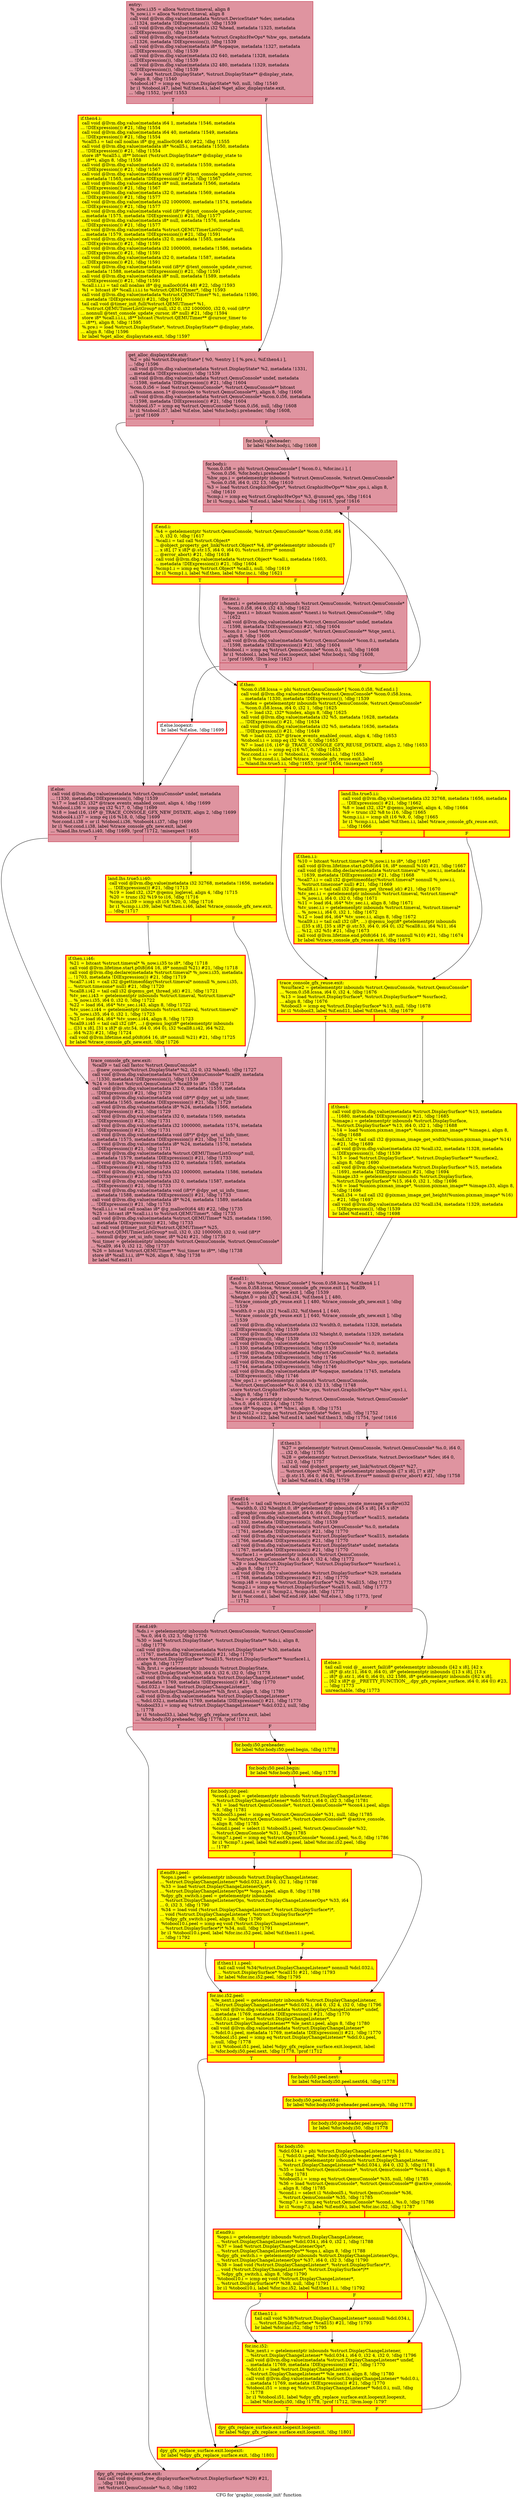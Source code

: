 digraph "CFG for 'graphic_console_init' function" {
	label="CFG for 'graphic_console_init' function";

	Node0x564187e5e540 [shape=record,color="#b70d28ff", style=filled, fillcolor="#b70d2870",label="{entry:\l  %_now.i.i35 = alloca %struct.timeval, align 8\l  %_now.i.i = alloca %struct.timeval, align 8\l  call void @llvm.dbg.value(metadata %struct.DeviceState* %dev, metadata\l... !1324, metadata !DIExpression()), !dbg !1539\l  call void @llvm.dbg.value(metadata i32 %head, metadata !1325, metadata\l... !DIExpression()), !dbg !1539\l  call void @llvm.dbg.value(metadata %struct.GraphicHwOps* %hw_ops, metadata\l... !1326, metadata !DIExpression()), !dbg !1539\l  call void @llvm.dbg.value(metadata i8* %opaque, metadata !1327, metadata\l... !DIExpression()), !dbg !1539\l  call void @llvm.dbg.value(metadata i32 640, metadata !1328, metadata\l... !DIExpression()), !dbg !1539\l  call void @llvm.dbg.value(metadata i32 480, metadata !1329, metadata\l... !DIExpression()), !dbg !1539\l  %0 = load %struct.DisplayState*, %struct.DisplayState** @display_state,\l... align 8, !dbg !1540\l  %tobool.i47 = icmp eq %struct.DisplayState* %0, null, !dbg !1540\l  br i1 %tobool.i47, label %if.then4.i, label %get_alloc_displaystate.exit,\l... !dbg !1552, !prof !1553\l|{<s0>T|<s1>F}}"];
	Node0x564187e5e540:s0 -> Node0x56418809ba80;
	Node0x564187e5e540:s1 -> Node0x564187fbb1d0;
	Node0x56418809ba80 [shape=record,penwidth=3.0, style="filled", color="red", fillcolor="yellow",label="{if.then4.i:                                       \l  call void @llvm.dbg.value(metadata i64 1, metadata !1546, metadata\l... !DIExpression()) #21, !dbg !1554\l  call void @llvm.dbg.value(metadata i64 40, metadata !1549, metadata\l... !DIExpression()) #21, !dbg !1554\l  %call5.i = tail call noalias i8* @g_malloc0(i64 40) #22, !dbg !1555\l  call void @llvm.dbg.value(metadata i8* %call5.i, metadata !1550, metadata\l... !DIExpression()) #21, !dbg !1554\l  store i8* %call5.i, i8** bitcast (%struct.DisplayState** @display_state to\l... i8**), align 8, !dbg !1558\l  call void @llvm.dbg.value(metadata i32 0, metadata !1559, metadata\l... !DIExpression()) #21, !dbg !1567\l  call void @llvm.dbg.value(metadata void (i8*)* @text_console_update_cursor,\l... metadata !1565, metadata !DIExpression()) #21, !dbg !1567\l  call void @llvm.dbg.value(metadata i8* null, metadata !1566, metadata\l... !DIExpression()) #21, !dbg !1567\l  call void @llvm.dbg.value(metadata i32 0, metadata !1569, metadata\l... !DIExpression()) #21, !dbg !1577\l  call void @llvm.dbg.value(metadata i32 1000000, metadata !1574, metadata\l... !DIExpression()) #21, !dbg !1577\l  call void @llvm.dbg.value(metadata void (i8*)* @text_console_update_cursor,\l... metadata !1575, metadata !DIExpression()) #21, !dbg !1577\l  call void @llvm.dbg.value(metadata i8* null, metadata !1576, metadata\l... !DIExpression()) #21, !dbg !1577\l  call void @llvm.dbg.value(metadata %struct.QEMUTimerListGroup* null,\l... metadata !1579, metadata !DIExpression()) #21, !dbg !1591\l  call void @llvm.dbg.value(metadata i32 0, metadata !1585, metadata\l... !DIExpression()) #21, !dbg !1591\l  call void @llvm.dbg.value(metadata i32 1000000, metadata !1586, metadata\l... !DIExpression()) #21, !dbg !1591\l  call void @llvm.dbg.value(metadata i32 0, metadata !1587, metadata\l... !DIExpression()) #21, !dbg !1591\l  call void @llvm.dbg.value(metadata void (i8*)* @text_console_update_cursor,\l... metadata !1588, metadata !DIExpression()) #21, !dbg !1591\l  call void @llvm.dbg.value(metadata i8* null, metadata !1589, metadata\l... !DIExpression()) #21, !dbg !1591\l  %call.i.i.i.i = tail call noalias i8* @g_malloc0(i64 48) #22, !dbg !1593\l  %1 = bitcast i8* %call.i.i.i.i to %struct.QEMUTimer*, !dbg !1593\l  call void @llvm.dbg.value(metadata %struct.QEMUTimer* %1, metadata !1590,\l... metadata !DIExpression()) #21, !dbg !1591\l  tail call void @timer_init_full(%struct.QEMUTimer* %1,\l... %struct.QEMUTimerListGroup* null, i32 0, i32 1000000, i32 0, void (i8*)*\l... nonnull @text_console_update_cursor, i8* null) #21, !dbg !1594\l  store i8* %call.i.i.i.i, i8** bitcast (%struct.QEMUTimer** @cursor_timer to\l... i8**), align 8, !dbg !1595\l  %.pre.i = load %struct.DisplayState*, %struct.DisplayState** @display_state,\l... align 8, !dbg !1596\l  br label %get_alloc_displaystate.exit, !dbg !1597\l}"];
	Node0x56418809ba80 -> Node0x564187fbb1d0;
	Node0x564187fbb1d0 [shape=record,color="#b70d28ff", style=filled, fillcolor="#b70d2870",label="{get_alloc_displaystate.exit:                      \l  %2 = phi %struct.DisplayState* [ %0, %entry ], [ %.pre.i, %if.then4.i ],\l... !dbg !1596\l  call void @llvm.dbg.value(metadata %struct.DisplayState* %2, metadata !1331,\l... metadata !DIExpression()), !dbg !1539\l  call void @llvm.dbg.value(metadata %struct.QemuConsole* undef, metadata\l... !1598, metadata !DIExpression()) #21, !dbg !1604\l  %con.0.i56 = load %struct.QemuConsole*, %struct.QemuConsole** bitcast\l... (%union.anon.1* @consoles to %struct.QemuConsole**), align 8, !dbg !1606\l  call void @llvm.dbg.value(metadata %struct.QemuConsole* %con.0.i56, metadata\l... !1598, metadata !DIExpression()) #21, !dbg !1604\l  %tobool.i57 = icmp eq %struct.QemuConsole* %con.0.i56, null, !dbg !1608\l  br i1 %tobool.i57, label %if.else, label %for.body.i.preheader, !dbg !1608,\l... !prof !1609\l|{<s0>T|<s1>F}}"];
	Node0x564187fbb1d0:s0 -> Node0x564187ddf180;
	Node0x564187fbb1d0:s1 -> Node0x564188251270;
	Node0x564188251270 [shape=record,color="#b70d28ff", style=filled, fillcolor="#be242e70",label="{for.body.i.preheader:                             \l  br label %for.body.i, !dbg !1608\l}"];
	Node0x564188251270 -> Node0x5641880837f0;
	Node0x5641880837f0 [shape=record,color="#b70d28ff", style=filled, fillcolor="#b70d2870",label="{for.body.i:                                       \l  %con.0.i58 = phi %struct.QemuConsole* [ %con.0.i, %for.inc.i ], [\l... %con.0.i56, %for.body.i.preheader ]\l  %hw_ops.i = getelementptr inbounds %struct.QemuConsole, %struct.QemuConsole*\l... %con.0.i58, i64 0, i32 13, !dbg !1610\l  %3 = load %struct.GraphicHwOps*, %struct.GraphicHwOps** %hw_ops.i, align 8,\l... !dbg !1610\l  %cmp.i = icmp eq %struct.GraphicHwOps* %3, @unused_ops, !dbg !1614\l  br i1 %cmp.i, label %if.end.i, label %for.inc.i, !dbg !1615, !prof !1616\l|{<s0>T|<s1>F}}"];
	Node0x5641880837f0:s0 -> Node0x564187ad1e70;
	Node0x5641880837f0:s1 -> Node0x564188083b20;
	Node0x564187ad1e70 [shape=record,penwidth=3.0, style="filled", color="red", fillcolor="yellow",label="{if.end.i:                                         \l  %4 = getelementptr %struct.QemuConsole, %struct.QemuConsole* %con.0.i58, i64\l... 0, i32 0, !dbg !1617\l  %call.i = tail call %struct.Object*\l... @object_property_get_link(%struct.Object* %4, i8* getelementptr inbounds ([7\l... x i8], [7 x i8]* @.str.15, i64 0, i64 0), %struct.Error** nonnull\l... @error_abort) #21, !dbg !1618\l  call void @llvm.dbg.value(metadata %struct.Object* %call.i, metadata !1603,\l... metadata !DIExpression()) #21, !dbg !1604\l  %cmp1.i = icmp eq %struct.Object* %call.i, null, !dbg !1619\l  br i1 %cmp1.i, label %if.then, label %for.inc.i, !dbg !1621\l|{<s0>T|<s1>F}}"];
	Node0x564187ad1e70:s0 -> Node0x564187ddf0e0;
	Node0x564187ad1e70:s1 -> Node0x564188083b20;
	Node0x564188083b20 [shape=record,color="#b70d28ff", style=filled, fillcolor="#b70d2870",label="{for.inc.i:                                        \l  %next.i = getelementptr inbounds %struct.QemuConsole, %struct.QemuConsole*\l... %con.0.i58, i64 0, i32 43, !dbg !1622\l  %tqe_next.i = bitcast %union.anon* %next.i to %struct.QemuConsole**, !dbg\l... !1622\l  call void @llvm.dbg.value(metadata %struct.QemuConsole* undef, metadata\l... !1598, metadata !DIExpression()) #21, !dbg !1604\l  %con.0.i = load %struct.QemuConsole*, %struct.QemuConsole** %tqe_next.i,\l... align 8, !dbg !1606\l  call void @llvm.dbg.value(metadata %struct.QemuConsole* %con.0.i, metadata\l... !1598, metadata !DIExpression()) #21, !dbg !1604\l  %tobool.i = icmp eq %struct.QemuConsole* %con.0.i, null, !dbg !1608\l  br i1 %tobool.i, label %if.else.loopexit, label %for.body.i, !dbg !1608,\l... !prof !1609, !llvm.loop !1623\l|{<s0>T|<s1>F}}"];
	Node0x564188083b20:s0 -> Node0x56418829c070;
	Node0x564188083b20:s1 -> Node0x5641880837f0;
	Node0x564187ddf0e0 [shape=record,penwidth=3.0, style="filled", color="red", fillcolor="yellow",label="{if.then:                                          \l  %con.0.i58.lcssa = phi %struct.QemuConsole* [ %con.0.i58, %if.end.i ]\l  call void @llvm.dbg.value(metadata %struct.QemuConsole* %con.0.i58.lcssa,\l... metadata !1330, metadata !DIExpression()), !dbg !1539\l  %index = getelementptr inbounds %struct.QemuConsole, %struct.QemuConsole*\l... %con.0.i58.lcssa, i64 0, i32 1, !dbg !1625\l  %5 = load i32, i32* %index, align 8, !dbg !1625\l  call void @llvm.dbg.value(metadata i32 %5, metadata !1628, metadata\l... !DIExpression()) #21, !dbg !1634\l  call void @llvm.dbg.value(metadata i32 %5, metadata !1636, metadata\l... !DIExpression()) #21, !dbg !1649\l  %6 = load i32, i32* @trace_events_enabled_count, align 4, !dbg !1653\l  %tobool.i.i = icmp eq i32 %6, 0, !dbg !1653\l  %7 = load i16, i16* @_TRACE_CONSOLE_GFX_REUSE_DSTATE, align 2, !dbg !1653\l  %tobool4.i.i = icmp eq i16 %7, 0, !dbg !1653\l  %or.cond.i.i = or i1 %tobool.i.i, %tobool4.i.i, !dbg !1653\l  br i1 %or.cond.i.i, label %trace_console_gfx_reuse.exit, label\l... %land.lhs.true5.i.i, !dbg !1653, !prof !1654, !misexpect !1655\l|{<s0>T|<s1>F}}"];
	Node0x564187ddf0e0:s0 -> Node0x564187eabec0;
	Node0x564187ddf0e0:s1 -> Node0x564187f5b3d0;
	Node0x564187f5b3d0 [shape=record,penwidth=3.0, style="filled", color="red", fillcolor="yellow",label="{land.lhs.true5.i.i:                               \l  call void @llvm.dbg.value(metadata i32 32768, metadata !1656, metadata\l... !DIExpression()) #21, !dbg !1662\l  %8 = load i32, i32* @qemu_loglevel, align 4, !dbg !1664\l  %9 = trunc i32 %8 to i16, !dbg !1665\l  %cmp.i.i.i = icmp slt i16 %9, 0, !dbg !1665\l  br i1 %cmp.i.i.i, label %if.then.i.i, label %trace_console_gfx_reuse.exit,\l... !dbg !1666\l|{<s0>T|<s1>F}}"];
	Node0x564187f5b3d0:s0 -> Node0x564187eca5a0;
	Node0x564187f5b3d0:s1 -> Node0x564187eabec0;
	Node0x564187eca5a0 [shape=record,penwidth=3.0, style="filled", color="red", fillcolor="yellow",label="{if.then.i.i:                                      \l  %10 = bitcast %struct.timeval* %_now.i.i to i8*, !dbg !1667\l  call void @llvm.lifetime.start.p0i8(i64 16, i8* nonnull %10) #21, !dbg !1667\l  call void @llvm.dbg.declare(metadata %struct.timeval* %_now.i.i, metadata\l... !1639, metadata !DIExpression()) #21, !dbg !1668\l  %call7.i.i = call i32 @gettimeofday(%struct.timeval* nonnull %_now.i.i,\l... %struct.timezone* null) #21, !dbg !1669\l  %call8.i.i = tail call i32 @qemu_get_thread_id() #21, !dbg !1670\l  %tv_sec.i.i = getelementptr inbounds %struct.timeval, %struct.timeval*\l... %_now.i.i, i64 0, i32 0, !dbg !1671\l  %11 = load i64, i64* %tv_sec.i.i, align 8, !dbg !1671\l  %tv_usec.i.i = getelementptr inbounds %struct.timeval, %struct.timeval*\l... %_now.i.i, i64 0, i32 1, !dbg !1672\l  %12 = load i64, i64* %tv_usec.i.i, align 8, !dbg !1672\l  %call9.i.i = tail call i32 (i8*, ...) @qemu_log(i8* getelementptr inbounds\l... ([35 x i8], [35 x i8]* @.str.53, i64 0, i64 0), i32 %call8.i.i, i64 %11, i64\l... %12, i32 %5) #21, !dbg !1673\l  call void @llvm.lifetime.end.p0i8(i64 16, i8* nonnull %10) #21, !dbg !1674\l  br label %trace_console_gfx_reuse.exit, !dbg !1675\l}"];
	Node0x564187eca5a0 -> Node0x564187eabec0;
	Node0x564187eabec0 [shape=record,penwidth=3.0, style="filled", color="red", fillcolor="yellow",label="{trace_console_gfx_reuse.exit:                     \l  %surface2 = getelementptr inbounds %struct.QemuConsole, %struct.QemuConsole*\l... %con.0.i58.lcssa, i64 0, i32 4, !dbg !1676\l  %13 = load %struct.DisplaySurface*, %struct.DisplaySurface** %surface2,\l... align 8, !dbg !1676\l  %tobool3 = icmp eq %struct.DisplaySurface* %13, null, !dbg !1678\l  br i1 %tobool3, label %if.end11, label %if.then4, !dbg !1679\l|{<s0>T|<s1>F}}"];
	Node0x564187eabec0:s0 -> Node0x564187ddf130;
	Node0x564187eabec0:s1 -> Node0x564187ad1f50;
	Node0x564187ad1f50 [shape=record,penwidth=3.0, style="filled", color="red", fillcolor="yellow",label="{if.then4:                                         \l  call void @llvm.dbg.value(metadata %struct.DisplaySurface* %13, metadata\l... !1680, metadata !DIExpression()) #21, !dbg !1685\l  %image.i = getelementptr inbounds %struct.DisplaySurface,\l... %struct.DisplaySurface* %13, i64 0, i32 1, !dbg !1688\l  %14 = load %union.pixman_image*, %union.pixman_image** %image.i, align 8,\l... !dbg !1688\l  %call.i32 = tail call i32 @pixman_image_get_width(%union.pixman_image* %14)\l... #21, !dbg !1689\l  call void @llvm.dbg.value(metadata i32 %call.i32, metadata !1328, metadata\l... !DIExpression()), !dbg !1539\l  %15 = load %struct.DisplaySurface*, %struct.DisplaySurface** %surface2,\l... align 8, !dbg !1690\l  call void @llvm.dbg.value(metadata %struct.DisplaySurface* %15, metadata\l... !1691, metadata !DIExpression()) #21, !dbg !1694\l  %image.i33 = getelementptr inbounds %struct.DisplaySurface,\l... %struct.DisplaySurface* %15, i64 0, i32 1, !dbg !1696\l  %16 = load %union.pixman_image*, %union.pixman_image** %image.i33, align 8,\l... !dbg !1696\l  %call.i34 = tail call i32 @pixman_image_get_height(%union.pixman_image* %16)\l... #21, !dbg !1697\l  call void @llvm.dbg.value(metadata i32 %call.i34, metadata !1329, metadata\l... !DIExpression()), !dbg !1539\l  br label %if.end11, !dbg !1698\l}"];
	Node0x564187ad1f50 -> Node0x564187ddf130;
	Node0x56418829c070 [shape=record,penwidth=3.0, color="red",label="{if.else.loopexit:                                 \l  br label %if.else, !dbg !1699\l}"];
	Node0x56418829c070 -> Node0x564187ddf180;
	Node0x564187ddf180 [shape=record,color="#b70d28ff", style=filled, fillcolor="#b70d2870",label="{if.else:                                          \l  call void @llvm.dbg.value(metadata %struct.QemuConsole* undef, metadata\l... !1330, metadata !DIExpression()), !dbg !1539\l  %17 = load i32, i32* @trace_events_enabled_count, align 4, !dbg !1699\l  %tobool.i.i36 = icmp eq i32 %17, 0, !dbg !1699\l  %18 = load i16, i16* @_TRACE_CONSOLE_GFX_NEW_DSTATE, align 2, !dbg !1699\l  %tobool4.i.i37 = icmp eq i16 %18, 0, !dbg !1699\l  %or.cond.i.i38 = or i1 %tobool.i.i36, %tobool4.i.i37, !dbg !1699\l  br i1 %or.cond.i.i38, label %trace_console_gfx_new.exit, label\l... %land.lhs.true5.i.i40, !dbg !1699, !prof !1712, !misexpect !1655\l|{<s0>T|<s1>F}}"];
	Node0x564187ddf180:s0 -> Node0x564187ee8d00;
	Node0x564187ddf180:s1 -> Node0x56418804fdb0;
	Node0x56418804fdb0 [shape=record,penwidth=3.0, style="filled", color="red", fillcolor="yellow",label="{land.lhs.true5.i.i40:                             \l  call void @llvm.dbg.value(metadata i32 32768, metadata !1656, metadata\l... !DIExpression()) #21, !dbg !1713\l  %19 = load i32, i32* @qemu_loglevel, align 4, !dbg !1715\l  %20 = trunc i32 %19 to i16, !dbg !1716\l  %cmp.i.i.i39 = icmp slt i16 %20, 0, !dbg !1716\l  br i1 %cmp.i.i.i39, label %if.then.i.i46, label %trace_console_gfx_new.exit,\l... !dbg !1717\l|{<s0>T|<s1>F}}"];
	Node0x56418804fdb0:s0 -> Node0x564187fb8bd0;
	Node0x56418804fdb0:s1 -> Node0x564187ee8d00;
	Node0x564187fb8bd0 [shape=record,penwidth=3.0, style="filled", color="red", fillcolor="yellow",label="{if.then.i.i46:                                    \l  %21 = bitcast %struct.timeval* %_now.i.i35 to i8*, !dbg !1718\l  call void @llvm.lifetime.start.p0i8(i64 16, i8* nonnull %21) #21, !dbg !1718\l  call void @llvm.dbg.declare(metadata %struct.timeval* %_now.i.i35, metadata\l... !1703, metadata !DIExpression()) #21, !dbg !1719\l  %call7.i.i41 = call i32 @gettimeofday(%struct.timeval* nonnull %_now.i.i35,\l... %struct.timezone* null) #21, !dbg !1720\l  %call8.i.i42 = tail call i32 @qemu_get_thread_id() #21, !dbg !1721\l  %tv_sec.i.i43 = getelementptr inbounds %struct.timeval, %struct.timeval*\l... %_now.i.i35, i64 0, i32 0, !dbg !1722\l  %22 = load i64, i64* %tv_sec.i.i43, align 8, !dbg !1722\l  %tv_usec.i.i44 = getelementptr inbounds %struct.timeval, %struct.timeval*\l... %_now.i.i35, i64 0, i32 1, !dbg !1723\l  %23 = load i64, i64* %tv_usec.i.i44, align 8, !dbg !1723\l  %call9.i.i45 = tail call i32 (i8*, ...) @qemu_log(i8* getelementptr inbounds\l... ([31 x i8], [31 x i8]* @.str.54, i64 0, i64 0), i32 %call8.i.i42, i64 %22,\l... i64 %23) #21, !dbg !1724\l  call void @llvm.lifetime.end.p0i8(i64 16, i8* nonnull %21) #21, !dbg !1725\l  br label %trace_console_gfx_new.exit, !dbg !1726\l}"];
	Node0x564187fb8bd0 -> Node0x564187ee8d00;
	Node0x564187ee8d00 [shape=record,color="#b70d28ff", style=filled, fillcolor="#b70d2870",label="{trace_console_gfx_new.exit:                       \l  %call9 = tail call fastcc %struct.QemuConsole*\l... @new_console(%struct.DisplayState* %2, i32 0, i32 %head), !dbg !1727\l  call void @llvm.dbg.value(metadata %struct.QemuConsole* %call9, metadata\l... !1330, metadata !DIExpression()), !dbg !1539\l  %24 = bitcast %struct.QemuConsole* %call9 to i8*, !dbg !1728\l  call void @llvm.dbg.value(metadata i32 0, metadata !1559, metadata\l... !DIExpression()) #21, !dbg !1729\l  call void @llvm.dbg.value(metadata void (i8*)* @dpy_set_ui_info_timer,\l... metadata !1565, metadata !DIExpression()) #21, !dbg !1729\l  call void @llvm.dbg.value(metadata i8* %24, metadata !1566, metadata\l... !DIExpression()) #21, !dbg !1729\l  call void @llvm.dbg.value(metadata i32 0, metadata !1569, metadata\l... !DIExpression()) #21, !dbg !1731\l  call void @llvm.dbg.value(metadata i32 1000000, metadata !1574, metadata\l... !DIExpression()) #21, !dbg !1731\l  call void @llvm.dbg.value(metadata void (i8*)* @dpy_set_ui_info_timer,\l... metadata !1575, metadata !DIExpression()) #21, !dbg !1731\l  call void @llvm.dbg.value(metadata i8* %24, metadata !1576, metadata\l... !DIExpression()) #21, !dbg !1731\l  call void @llvm.dbg.value(metadata %struct.QEMUTimerListGroup* null,\l... metadata !1579, metadata !DIExpression()) #21, !dbg !1733\l  call void @llvm.dbg.value(metadata i32 0, metadata !1585, metadata\l... !DIExpression()) #21, !dbg !1733\l  call void @llvm.dbg.value(metadata i32 1000000, metadata !1586, metadata\l... !DIExpression()) #21, !dbg !1733\l  call void @llvm.dbg.value(metadata i32 0, metadata !1587, metadata\l... !DIExpression()) #21, !dbg !1733\l  call void @llvm.dbg.value(metadata void (i8*)* @dpy_set_ui_info_timer,\l... metadata !1588, metadata !DIExpression()) #21, !dbg !1733\l  call void @llvm.dbg.value(metadata i8* %24, metadata !1589, metadata\l... !DIExpression()) #21, !dbg !1733\l  %call.i.i.i = tail call noalias i8* @g_malloc0(i64 48) #22, !dbg !1735\l  %25 = bitcast i8* %call.i.i.i to %struct.QEMUTimer*, !dbg !1735\l  call void @llvm.dbg.value(metadata %struct.QEMUTimer* %25, metadata !1590,\l... metadata !DIExpression()) #21, !dbg !1733\l  tail call void @timer_init_full(%struct.QEMUTimer* %25,\l... %struct.QEMUTimerListGroup* null, i32 0, i32 1000000, i32 0, void (i8*)*\l... nonnull @dpy_set_ui_info_timer, i8* %24) #21, !dbg !1736\l  %ui_timer = getelementptr inbounds %struct.QemuConsole, %struct.QemuConsole*\l... %call9, i64 0, i32 12, !dbg !1737\l  %26 = bitcast %struct.QEMUTimer** %ui_timer to i8**, !dbg !1738\l  store i8* %call.i.i.i, i8** %26, align 8, !dbg !1738\l  br label %if.end11\l}"];
	Node0x564187ee8d00 -> Node0x564187ddf130;
	Node0x564187ddf130 [shape=record,color="#b70d28ff", style=filled, fillcolor="#b70d2870",label="{if.end11:                                         \l  %s.0 = phi %struct.QemuConsole* [ %con.0.i58.lcssa, %if.then4 ], [\l... %con.0.i58.lcssa, %trace_console_gfx_reuse.exit ], [ %call9,\l... %trace_console_gfx_new.exit ], !dbg !1539\l  %height.0 = phi i32 [ %call.i34, %if.then4 ], [ 480,\l... %trace_console_gfx_reuse.exit ], [ 480, %trace_console_gfx_new.exit ], !dbg\l... !1539\l  %width.0 = phi i32 [ %call.i32, %if.then4 ], [ 640,\l... %trace_console_gfx_reuse.exit ], [ 640, %trace_console_gfx_new.exit ], !dbg\l... !1539\l  call void @llvm.dbg.value(metadata i32 %width.0, metadata !1328, metadata\l... !DIExpression()), !dbg !1539\l  call void @llvm.dbg.value(metadata i32 %height.0, metadata !1329, metadata\l... !DIExpression()), !dbg !1539\l  call void @llvm.dbg.value(metadata %struct.QemuConsole* %s.0, metadata\l... !1330, metadata !DIExpression()), !dbg !1539\l  call void @llvm.dbg.value(metadata %struct.QemuConsole* %s.0, metadata\l... !1739, metadata !DIExpression()), !dbg !1746\l  call void @llvm.dbg.value(metadata %struct.GraphicHwOps* %hw_ops, metadata\l... !1744, metadata !DIExpression()), !dbg !1746\l  call void @llvm.dbg.value(metadata i8* %opaque, metadata !1745, metadata\l... !DIExpression()), !dbg !1746\l  %hw_ops1.i = getelementptr inbounds %struct.QemuConsole,\l... %struct.QemuConsole* %s.0, i64 0, i32 13, !dbg !1748\l  store %struct.GraphicHwOps* %hw_ops, %struct.GraphicHwOps** %hw_ops1.i,\l... align 8, !dbg !1749\l  %hw.i = getelementptr inbounds %struct.QemuConsole, %struct.QemuConsole*\l... %s.0, i64 0, i32 14, !dbg !1750\l  store i8* %opaque, i8** %hw.i, align 8, !dbg !1751\l  %tobool12 = icmp eq %struct.DeviceState* %dev, null, !dbg !1752\l  br i1 %tobool12, label %if.end14, label %if.then13, !dbg !1754, !prof !1616\l|{<s0>T|<s1>F}}"];
	Node0x564187ddf130:s0 -> Node0x564187a2fde0;
	Node0x564187ddf130:s1 -> Node0x564187dc7320;
	Node0x564187dc7320 [shape=record,color="#b70d28ff", style=filled, fillcolor="#b70d2870",label="{if.then13:                                        \l  %27 = getelementptr %struct.QemuConsole, %struct.QemuConsole* %s.0, i64 0,\l... i32 0, !dbg !1755\l  %28 = getelementptr %struct.DeviceState, %struct.DeviceState* %dev, i64 0,\l... i32 0, !dbg !1757\l  tail call void @object_property_set_link(%struct.Object* %27,\l... %struct.Object* %28, i8* getelementptr inbounds ([7 x i8], [7 x i8]*\l... @.str.15, i64 0, i64 0), %struct.Error** nonnull @error_abort) #21, !dbg !1758\l  br label %if.end14, !dbg !1759\l}"];
	Node0x564187dc7320 -> Node0x564187a2fde0;
	Node0x564187a2fde0 [shape=record,color="#b70d28ff", style=filled, fillcolor="#b70d2870",label="{if.end14:                                         \l  %call15 = tail call %struct.DisplaySurface* @qemu_create_message_surface(i32\l... %width.0, i32 %height.0, i8* getelementptr inbounds ([45 x i8], [45 x i8]*\l... @graphic_console_init.noinit, i64 0, i64 0)), !dbg !1760\l  call void @llvm.dbg.value(metadata %struct.DisplaySurface* %call15, metadata\l... !1332, metadata !DIExpression()), !dbg !1539\l  call void @llvm.dbg.value(metadata %struct.QemuConsole* %s.0, metadata\l... !1761, metadata !DIExpression()) #21, !dbg !1770\l  call void @llvm.dbg.value(metadata %struct.DisplaySurface* %call15, metadata\l... !1766, metadata !DIExpression()) #21, !dbg !1770\l  call void @llvm.dbg.value(metadata %struct.DisplayState* undef, metadata\l... !1767, metadata !DIExpression()) #21, !dbg !1770\l  %surface1.i = getelementptr inbounds %struct.QemuConsole,\l... %struct.QemuConsole* %s.0, i64 0, i32 4, !dbg !1772\l  %29 = load %struct.DisplaySurface*, %struct.DisplaySurface** %surface1.i,\l... align 8, !dbg !1772\l  call void @llvm.dbg.value(metadata %struct.DisplaySurface* %29, metadata\l... !1768, metadata !DIExpression()) #21, !dbg !1770\l  %cmp.i48 = icmp ne %struct.DisplaySurface* %29, %call15, !dbg !1773\l  %cmp2.i = icmp eq %struct.DisplaySurface* %call15, null, !dbg !1773\l  %or.cond.i = or i1 %cmp2.i, %cmp.i48, !dbg !1773\l  br i1 %or.cond.i, label %if.end.i49, label %if.else.i, !dbg !1773, !prof\l... !1712\l|{<s0>T|<s1>F}}"];
	Node0x564187a2fde0:s0 -> Node0x564188012140;
	Node0x564187a2fde0:s1 -> Node0x564188080f90;
	Node0x564188080f90 [shape=record,penwidth=3.0, style="filled", color="red", fillcolor="yellow",label="{if.else.i:                                        \l  tail call void @__assert_fail(i8* getelementptr inbounds ([42 x i8], [42 x\l... i8]* @.str.11, i64 0, i64 0), i8* getelementptr inbounds ([13 x i8], [13 x\l... i8]* @.str.1, i64 0, i64 0), i32 1586, i8* getelementptr inbounds ([62 x i8],\l... [62 x i8]* @__PRETTY_FUNCTION__.dpy_gfx_replace_surface, i64 0, i64 0)) #23,\l... !dbg !1773\l  unreachable, !dbg !1773\l}"];
	Node0x564188012140 [shape=record,color="#b70d28ff", style=filled, fillcolor="#b70d2870",label="{if.end.i49:                                       \l  %ds.i = getelementptr inbounds %struct.QemuConsole, %struct.QemuConsole*\l... %s.0, i64 0, i32 3, !dbg !1776\l  %30 = load %struct.DisplayState*, %struct.DisplayState** %ds.i, align 8,\l... !dbg !1776\l  call void @llvm.dbg.value(metadata %struct.DisplayState* %30, metadata\l... !1767, metadata !DIExpression()) #21, !dbg !1770\l  store %struct.DisplaySurface* %call15, %struct.DisplaySurface** %surface1.i,\l... align 8, !dbg !1777\l  %lh_first.i = getelementptr inbounds %struct.DisplayState,\l... %struct.DisplayState* %30, i64 0, i32 6, i32 0, !dbg !1778\l  call void @llvm.dbg.value(metadata %struct.DisplayChangeListener* undef,\l... metadata !1769, metadata !DIExpression()) #21, !dbg !1770\l  %dcl.032.i = load %struct.DisplayChangeListener*,\l... %struct.DisplayChangeListener** %lh_first.i, align 8, !dbg !1780\l  call void @llvm.dbg.value(metadata %struct.DisplayChangeListener*\l... %dcl.032.i, metadata !1769, metadata !DIExpression()) #21, !dbg !1770\l  %tobool33.i = icmp eq %struct.DisplayChangeListener* %dcl.032.i, null, !dbg\l... !1778\l  br i1 %tobool33.i, label %dpy_gfx_replace_surface.exit, label\l... %for.body.i50.preheader, !dbg !1778, !prof !1712\l|{<s0>T|<s1>F}}"];
	Node0x564188012140:s0 -> Node0x564188057d40;
	Node0x564188012140:s1 -> Node0x56418822f2f0;
	Node0x56418822f2f0 [shape=record,penwidth=3.0, style="filled", color="red", fillcolor="yellow",label="{for.body.i50.preheader:                           \l  br label %for.body.i50.peel.begin, !dbg !1778\l}"];
	Node0x56418822f2f0 -> Node0x564188253930;
	Node0x564188253930 [shape=record,penwidth=3.0, style="filled", color="red", fillcolor="yellow",label="{for.body.i50.peel.begin:                          \l  br label %for.body.i50.peel, !dbg !1778\l}"];
	Node0x564188253930 -> Node0x56418829c110;
	Node0x56418829c110 [shape=record,penwidth=3.0, style="filled", color="red", fillcolor="yellow",label="{for.body.i50.peel:                                \l  %con4.i.peel = getelementptr inbounds %struct.DisplayChangeListener,\l... %struct.DisplayChangeListener* %dcl.032.i, i64 0, i32 3, !dbg !1781\l  %31 = load %struct.QemuConsole*, %struct.QemuConsole** %con4.i.peel, align\l... 8, !dbg !1781\l  %tobool5.i.peel = icmp eq %struct.QemuConsole* %31, null, !dbg !1785\l  %32 = load %struct.QemuConsole*, %struct.QemuConsole** @active_console,\l... align 8, !dbg !1785\l  %cond.i.peel = select i1 %tobool5.i.peel, %struct.QemuConsole* %32,\l... %struct.QemuConsole* %31, !dbg !1785\l  %cmp7.i.peel = icmp eq %struct.QemuConsole* %cond.i.peel, %s.0, !dbg !1786\l  br i1 %cmp7.i.peel, label %if.end9.i.peel, label %for.inc.i52.peel, !dbg\l... !1787\l|{<s0>T|<s1>F}}"];
	Node0x56418829c110:s0 -> Node0x5641882541e0;
	Node0x56418829c110:s1 -> Node0x56418829bc30;
	Node0x5641882541e0 [shape=record,penwidth=3.0, style="filled", color="red", fillcolor="yellow",label="{if.end9.i.peel:                                   \l  %ops.i.peel = getelementptr inbounds %struct.DisplayChangeListener,\l... %struct.DisplayChangeListener* %dcl.032.i, i64 0, i32 1, !dbg !1788\l  %33 = load %struct.DisplayChangeListenerOps*,\l... %struct.DisplayChangeListenerOps** %ops.i.peel, align 8, !dbg !1788\l  %dpy_gfx_switch.i.peel = getelementptr inbounds\l... %struct.DisplayChangeListenerOps, %struct.DisplayChangeListenerOps* %33, i64\l... 0, i32 3, !dbg !1790\l  %34 = load void (%struct.DisplayChangeListener*, %struct.DisplaySurface*)*,\l... void (%struct.DisplayChangeListener*, %struct.DisplaySurface*)**\l... %dpy_gfx_switch.i.peel, align 8, !dbg !1790\l  %tobool10.i.peel = icmp eq void (%struct.DisplayChangeListener*,\l... %struct.DisplaySurface*)* %34, null, !dbg !1791\l  br i1 %tobool10.i.peel, label %for.inc.i52.peel, label %if.then11.i.peel,\l... !dbg !1792\l|{<s0>T|<s1>F}}"];
	Node0x5641882541e0:s0 -> Node0x56418829bc30;
	Node0x5641882541e0:s1 -> Node0x56418824fc30;
	Node0x56418824fc30 [shape=record,penwidth=3.0, style="filled", color="red", fillcolor="yellow",label="{if.then11.i.peel:                                 \l  tail call void %34(%struct.DisplayChangeListener* nonnull %dcl.032.i,\l... %struct.DisplaySurface* %call15) #21, !dbg !1793\l  br label %for.inc.i52.peel, !dbg !1795\l}"];
	Node0x56418824fc30 -> Node0x56418829bc30;
	Node0x56418829bc30 [shape=record,penwidth=3.0, style="filled", color="red", fillcolor="yellow",label="{for.inc.i52.peel:                                 \l  %le_next.i.peel = getelementptr inbounds %struct.DisplayChangeListener,\l... %struct.DisplayChangeListener* %dcl.032.i, i64 0, i32 4, i32 0, !dbg !1796\l  call void @llvm.dbg.value(metadata %struct.DisplayChangeListener* undef,\l... metadata !1769, metadata !DIExpression()) #21, !dbg !1770\l  %dcl.0.i.peel = load %struct.DisplayChangeListener*,\l... %struct.DisplayChangeListener** %le_next.i.peel, align 8, !dbg !1780\l  call void @llvm.dbg.value(metadata %struct.DisplayChangeListener*\l... %dcl.0.i.peel, metadata !1769, metadata !DIExpression()) #21, !dbg !1770\l  %tobool.i51.peel = icmp eq %struct.DisplayChangeListener* %dcl.0.i.peel,\l... null, !dbg !1778\l  br i1 %tobool.i51.peel, label %dpy_gfx_replace_surface.exit.loopexit, label\l... %for.body.i50.peel.next, !dbg !1778, !prof !1712\l|{<s0>T|<s1>F}}"];
	Node0x56418829bc30:s0 -> Node0x564188251220;
	Node0x56418829bc30:s1 -> Node0x56418821f130;
	Node0x56418821f130 [shape=record,penwidth=3.0, style="filled", color="red", fillcolor="yellow",label="{for.body.i50.peel.next:                           \l  br label %for.body.i50.peel.next64, !dbg !1778\l}"];
	Node0x56418821f130 -> Node0x56418821e9a0;
	Node0x56418821e9a0 [shape=record,penwidth=3.0, style="filled", color="red", fillcolor="yellow",label="{for.body.i50.peel.next64:                         \l  br label %for.body.i50.preheader.peel.newph, !dbg !1778\l}"];
	Node0x56418821e9a0 -> Node0x56418829c1e0;
	Node0x56418829c1e0 [shape=record,penwidth=3.0, style="filled", color="red", fillcolor="yellow",label="{for.body.i50.preheader.peel.newph:                \l  br label %for.body.i50, !dbg !1778\l}"];
	Node0x56418829c1e0 -> Node0x564187fb1ab0;
	Node0x564187fb1ab0 [shape=record,penwidth=3.0, style="filled", color="red", fillcolor="yellow",label="{for.body.i50:                                     \l  %dcl.034.i = phi %struct.DisplayChangeListener* [ %dcl.0.i, %for.inc.i52 ],\l... [ %dcl.0.i.peel, %for.body.i50.preheader.peel.newph ]\l  %con4.i = getelementptr inbounds %struct.DisplayChangeListener,\l... %struct.DisplayChangeListener* %dcl.034.i, i64 0, i32 3, !dbg !1781\l  %35 = load %struct.QemuConsole*, %struct.QemuConsole** %con4.i, align 8,\l... !dbg !1781\l  %tobool5.i = icmp eq %struct.QemuConsole* %35, null, !dbg !1785\l  %36 = load %struct.QemuConsole*, %struct.QemuConsole** @active_console,\l... align 8, !dbg !1785\l  %cond.i = select i1 %tobool5.i, %struct.QemuConsole* %36,\l... %struct.QemuConsole* %35, !dbg !1785\l  %cmp7.i = icmp eq %struct.QemuConsole* %cond.i, %s.0, !dbg !1786\l  br i1 %cmp7.i, label %if.end9.i, label %for.inc.i52, !dbg !1787\l|{<s0>T|<s1>F}}"];
	Node0x564187fb1ab0:s0 -> Node0x564187eb0b10;
	Node0x564187fb1ab0:s1 -> Node0x564187f64280;
	Node0x564187eb0b10 [shape=record,penwidth=3.0, style="filled", color="red", fillcolor="yellow",label="{if.end9.i:                                        \l  %ops.i = getelementptr inbounds %struct.DisplayChangeListener,\l... %struct.DisplayChangeListener* %dcl.034.i, i64 0, i32 1, !dbg !1788\l  %37 = load %struct.DisplayChangeListenerOps*,\l... %struct.DisplayChangeListenerOps** %ops.i, align 8, !dbg !1788\l  %dpy_gfx_switch.i = getelementptr inbounds %struct.DisplayChangeListenerOps,\l... %struct.DisplayChangeListenerOps* %37, i64 0, i32 3, !dbg !1790\l  %38 = load void (%struct.DisplayChangeListener*, %struct.DisplaySurface*)*,\l... void (%struct.DisplayChangeListener*, %struct.DisplaySurface*)**\l... %dpy_gfx_switch.i, align 8, !dbg !1790\l  %tobool10.i = icmp eq void (%struct.DisplayChangeListener*,\l... %struct.DisplaySurface*)* %38, null, !dbg !1791\l  br i1 %tobool10.i, label %for.inc.i52, label %if.then11.i, !dbg !1792\l|{<s0>T|<s1>F}}"];
	Node0x564187eb0b10:s0 -> Node0x564187f64280;
	Node0x564187eb0b10:s1 -> Node0x564187e77910;
	Node0x564187e77910 [shape=record,penwidth=3.0, style="filled", color="red", fillcolor="yellow",label="{if.then11.i:                                      \l  tail call void %38(%struct.DisplayChangeListener* nonnull %dcl.034.i,\l... %struct.DisplaySurface* %call15) #21, !dbg !1793\l  br label %for.inc.i52, !dbg !1795\l}"];
	Node0x564187e77910 -> Node0x564187f64280;
	Node0x564187f64280 [shape=record,penwidth=3.0, style="filled", color="red", fillcolor="yellow",label="{for.inc.i52:                                      \l  %le_next.i = getelementptr inbounds %struct.DisplayChangeListener,\l... %struct.DisplayChangeListener* %dcl.034.i, i64 0, i32 4, i32 0, !dbg !1796\l  call void @llvm.dbg.value(metadata %struct.DisplayChangeListener* undef,\l... metadata !1769, metadata !DIExpression()) #21, !dbg !1770\l  %dcl.0.i = load %struct.DisplayChangeListener*,\l... %struct.DisplayChangeListener** %le_next.i, align 8, !dbg !1780\l  call void @llvm.dbg.value(metadata %struct.DisplayChangeListener* %dcl.0.i,\l... metadata !1769, metadata !DIExpression()) #21, !dbg !1770\l  %tobool.i51 = icmp eq %struct.DisplayChangeListener* %dcl.0.i, null, !dbg\l... !1778\l  br i1 %tobool.i51, label %dpy_gfx_replace_surface.exit.loopexit.loopexit,\l... label %for.body.i50, !dbg !1778, !prof !1712, !llvm.loop !1797\l|{<s0>T|<s1>F}}"];
	Node0x564187f64280:s0 -> Node0x564188253660;
	Node0x564187f64280:s1 -> Node0x564187fb1ab0;
	Node0x564188253660 [shape=record,penwidth=3.0, style="filled", color="red", fillcolor="yellow",label="{dpy_gfx_replace_surface.exit.loopexit.loopexit:   \l  br label %dpy_gfx_replace_surface.exit.loopexit, !dbg !1801\l}"];
	Node0x564188253660 -> Node0x564188251220;
	Node0x564188251220 [shape=record,penwidth=3.0, style="filled", color="red", fillcolor="yellow",label="{dpy_gfx_replace_surface.exit.loopexit:            \l  br label %dpy_gfx_replace_surface.exit, !dbg !1801\l}"];
	Node0x564188251220 -> Node0x564188057d40;
	Node0x564188057d40 [shape=record,color="#b70d28ff", style=filled, fillcolor="#b70d2870",label="{dpy_gfx_replace_surface.exit:                     \l  tail call void @qemu_free_displaysurface(%struct.DisplaySurface* %29) #21,\l... !dbg !1801\l  ret %struct.QemuConsole* %s.0, !dbg !1802\l}"];
}
